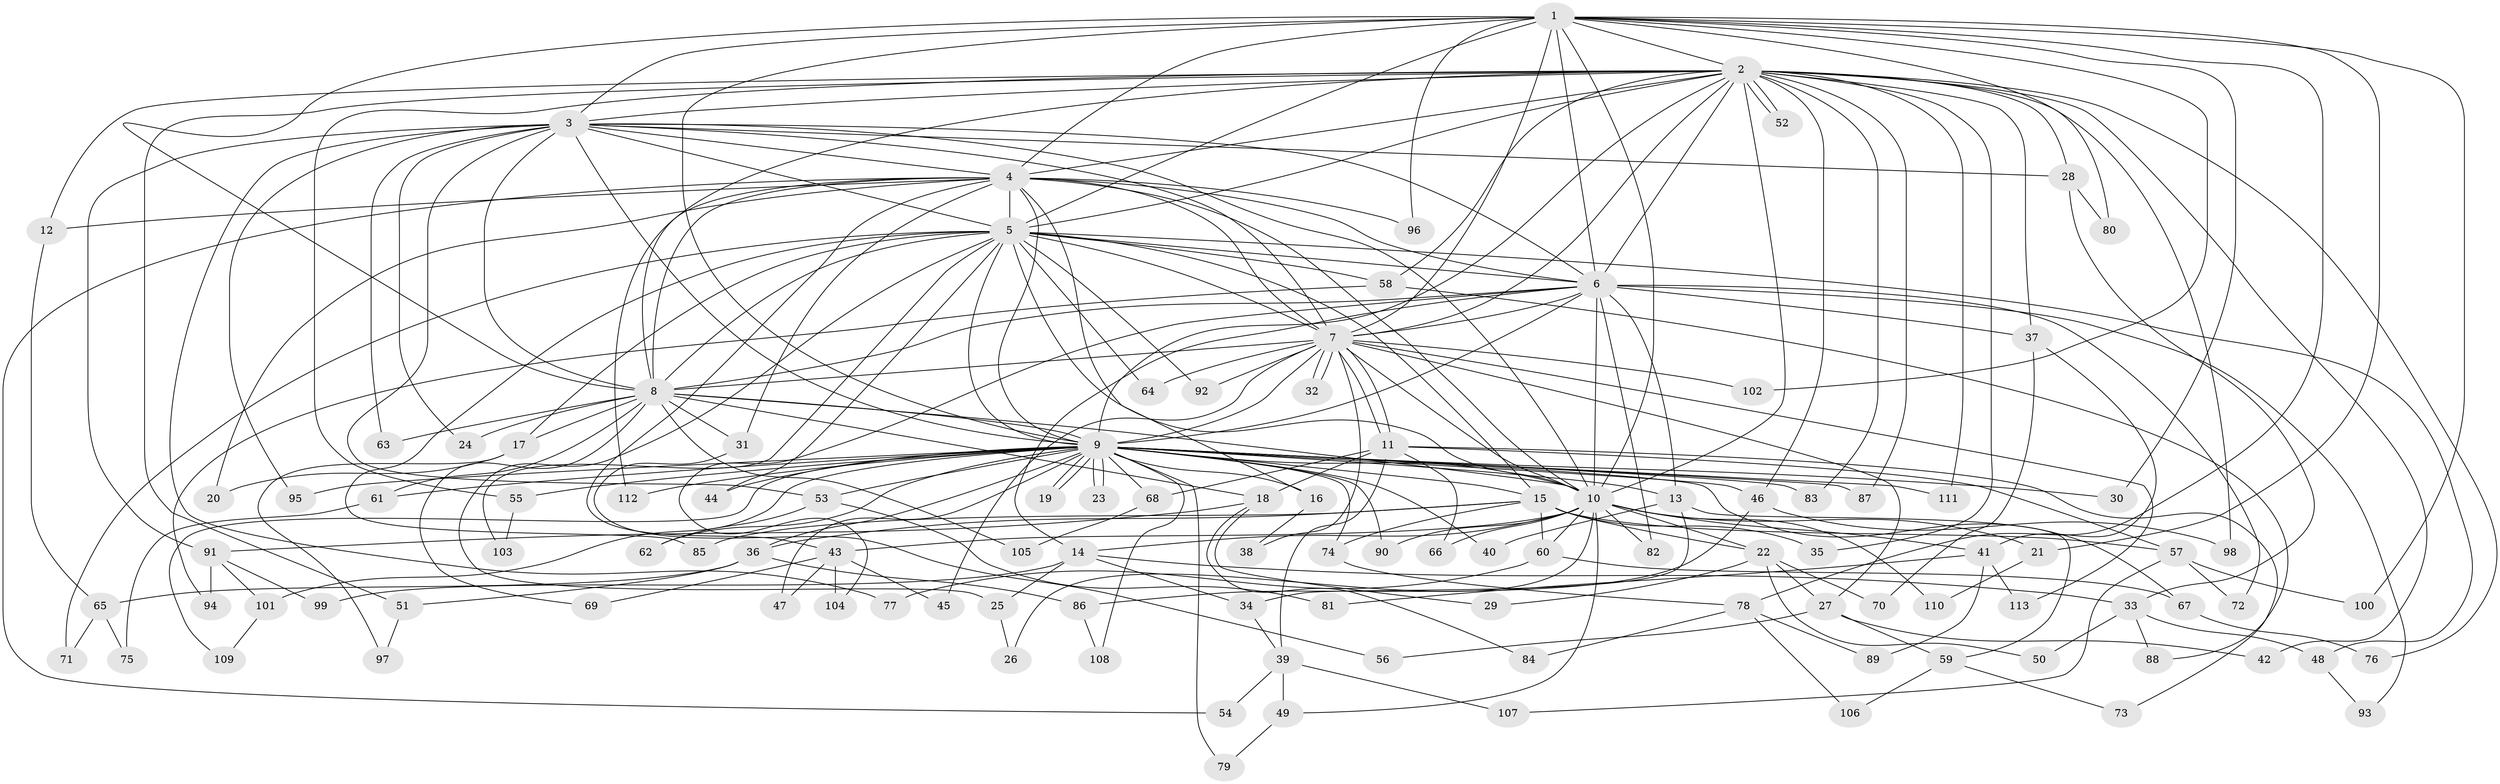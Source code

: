 // coarse degree distribution, {6: 0.06521739130434782, 4: 0.08695652173913043, 17: 0.021739130434782608, 5: 0.1956521739130435, 3: 0.15217391304347827, 2: 0.15217391304347827, 7: 0.043478260869565216, 18: 0.021739130434782608, 8: 0.043478260869565216, 1: 0.08695652173913043, 23: 0.021739130434782608, 14: 0.043478260869565216, 10: 0.021739130434782608, 19: 0.021739130434782608, 13: 0.021739130434782608}
// Generated by graph-tools (version 1.1) at 2025/36/03/04/25 23:36:28]
// undirected, 113 vertices, 251 edges
graph export_dot {
  node [color=gray90,style=filled];
  1;
  2;
  3;
  4;
  5;
  6;
  7;
  8;
  9;
  10;
  11;
  12;
  13;
  14;
  15;
  16;
  17;
  18;
  19;
  20;
  21;
  22;
  23;
  24;
  25;
  26;
  27;
  28;
  29;
  30;
  31;
  32;
  33;
  34;
  35;
  36;
  37;
  38;
  39;
  40;
  41;
  42;
  43;
  44;
  45;
  46;
  47;
  48;
  49;
  50;
  51;
  52;
  53;
  54;
  55;
  56;
  57;
  58;
  59;
  60;
  61;
  62;
  63;
  64;
  65;
  66;
  67;
  68;
  69;
  70;
  71;
  72;
  73;
  74;
  75;
  76;
  77;
  78;
  79;
  80;
  81;
  82;
  83;
  84;
  85;
  86;
  87;
  88;
  89;
  90;
  91;
  92;
  93;
  94;
  95;
  96;
  97;
  98;
  99;
  100;
  101;
  102;
  103;
  104;
  105;
  106;
  107;
  108;
  109;
  110;
  111;
  112;
  113;
  1 -- 2;
  1 -- 3;
  1 -- 4;
  1 -- 5;
  1 -- 6;
  1 -- 7;
  1 -- 8;
  1 -- 9;
  1 -- 10;
  1 -- 21;
  1 -- 30;
  1 -- 78;
  1 -- 80;
  1 -- 96;
  1 -- 100;
  1 -- 102;
  2 -- 3;
  2 -- 4;
  2 -- 5;
  2 -- 6;
  2 -- 7;
  2 -- 8;
  2 -- 9;
  2 -- 10;
  2 -- 12;
  2 -- 28;
  2 -- 35;
  2 -- 37;
  2 -- 42;
  2 -- 46;
  2 -- 51;
  2 -- 52;
  2 -- 52;
  2 -- 55;
  2 -- 58;
  2 -- 76;
  2 -- 83;
  2 -- 87;
  2 -- 98;
  2 -- 111;
  3 -- 4;
  3 -- 5;
  3 -- 6;
  3 -- 7;
  3 -- 8;
  3 -- 9;
  3 -- 10;
  3 -- 24;
  3 -- 28;
  3 -- 53;
  3 -- 63;
  3 -- 77;
  3 -- 91;
  3 -- 95;
  4 -- 5;
  4 -- 6;
  4 -- 7;
  4 -- 8;
  4 -- 9;
  4 -- 10;
  4 -- 12;
  4 -- 16;
  4 -- 20;
  4 -- 31;
  4 -- 43;
  4 -- 54;
  4 -- 96;
  4 -- 112;
  5 -- 6;
  5 -- 7;
  5 -- 8;
  5 -- 9;
  5 -- 10;
  5 -- 15;
  5 -- 17;
  5 -- 25;
  5 -- 44;
  5 -- 48;
  5 -- 58;
  5 -- 64;
  5 -- 71;
  5 -- 85;
  5 -- 92;
  5 -- 103;
  6 -- 7;
  6 -- 8;
  6 -- 9;
  6 -- 10;
  6 -- 13;
  6 -- 14;
  6 -- 37;
  6 -- 72;
  6 -- 82;
  6 -- 93;
  6 -- 104;
  7 -- 8;
  7 -- 9;
  7 -- 10;
  7 -- 11;
  7 -- 11;
  7 -- 27;
  7 -- 32;
  7 -- 32;
  7 -- 38;
  7 -- 45;
  7 -- 64;
  7 -- 92;
  7 -- 102;
  7 -- 113;
  8 -- 9;
  8 -- 10;
  8 -- 17;
  8 -- 18;
  8 -- 24;
  8 -- 31;
  8 -- 61;
  8 -- 63;
  8 -- 69;
  8 -- 105;
  9 -- 10;
  9 -- 13;
  9 -- 15;
  9 -- 16;
  9 -- 19;
  9 -- 19;
  9 -- 23;
  9 -- 23;
  9 -- 30;
  9 -- 36;
  9 -- 40;
  9 -- 44;
  9 -- 46;
  9 -- 47;
  9 -- 53;
  9 -- 55;
  9 -- 61;
  9 -- 62;
  9 -- 67;
  9 -- 68;
  9 -- 74;
  9 -- 79;
  9 -- 83;
  9 -- 87;
  9 -- 90;
  9 -- 95;
  9 -- 101;
  9 -- 108;
  9 -- 109;
  9 -- 111;
  9 -- 112;
  10 -- 14;
  10 -- 21;
  10 -- 22;
  10 -- 26;
  10 -- 41;
  10 -- 43;
  10 -- 49;
  10 -- 60;
  10 -- 66;
  10 -- 82;
  10 -- 90;
  10 -- 110;
  11 -- 18;
  11 -- 39;
  11 -- 57;
  11 -- 66;
  11 -- 68;
  11 -- 73;
  12 -- 65;
  13 -- 34;
  13 -- 40;
  13 -- 59;
  14 -- 25;
  14 -- 33;
  14 -- 34;
  14 -- 99;
  15 -- 22;
  15 -- 35;
  15 -- 36;
  15 -- 57;
  15 -- 60;
  15 -- 74;
  15 -- 85;
  16 -- 38;
  17 -- 20;
  17 -- 97;
  18 -- 29;
  18 -- 84;
  18 -- 91;
  21 -- 110;
  22 -- 27;
  22 -- 29;
  22 -- 50;
  22 -- 70;
  25 -- 26;
  27 -- 42;
  27 -- 56;
  27 -- 59;
  28 -- 33;
  28 -- 80;
  31 -- 56;
  33 -- 48;
  33 -- 50;
  33 -- 88;
  34 -- 39;
  36 -- 51;
  36 -- 65;
  36 -- 86;
  37 -- 41;
  37 -- 70;
  39 -- 49;
  39 -- 54;
  39 -- 107;
  41 -- 81;
  41 -- 89;
  41 -- 113;
  43 -- 45;
  43 -- 47;
  43 -- 69;
  43 -- 104;
  46 -- 86;
  46 -- 98;
  48 -- 93;
  49 -- 79;
  51 -- 97;
  53 -- 62;
  53 -- 81;
  55 -- 103;
  57 -- 72;
  57 -- 100;
  57 -- 107;
  58 -- 88;
  58 -- 94;
  59 -- 73;
  59 -- 106;
  60 -- 67;
  60 -- 77;
  61 -- 75;
  65 -- 71;
  65 -- 75;
  67 -- 76;
  68 -- 105;
  74 -- 78;
  78 -- 84;
  78 -- 89;
  78 -- 106;
  86 -- 108;
  91 -- 94;
  91 -- 99;
  91 -- 101;
  101 -- 109;
}
